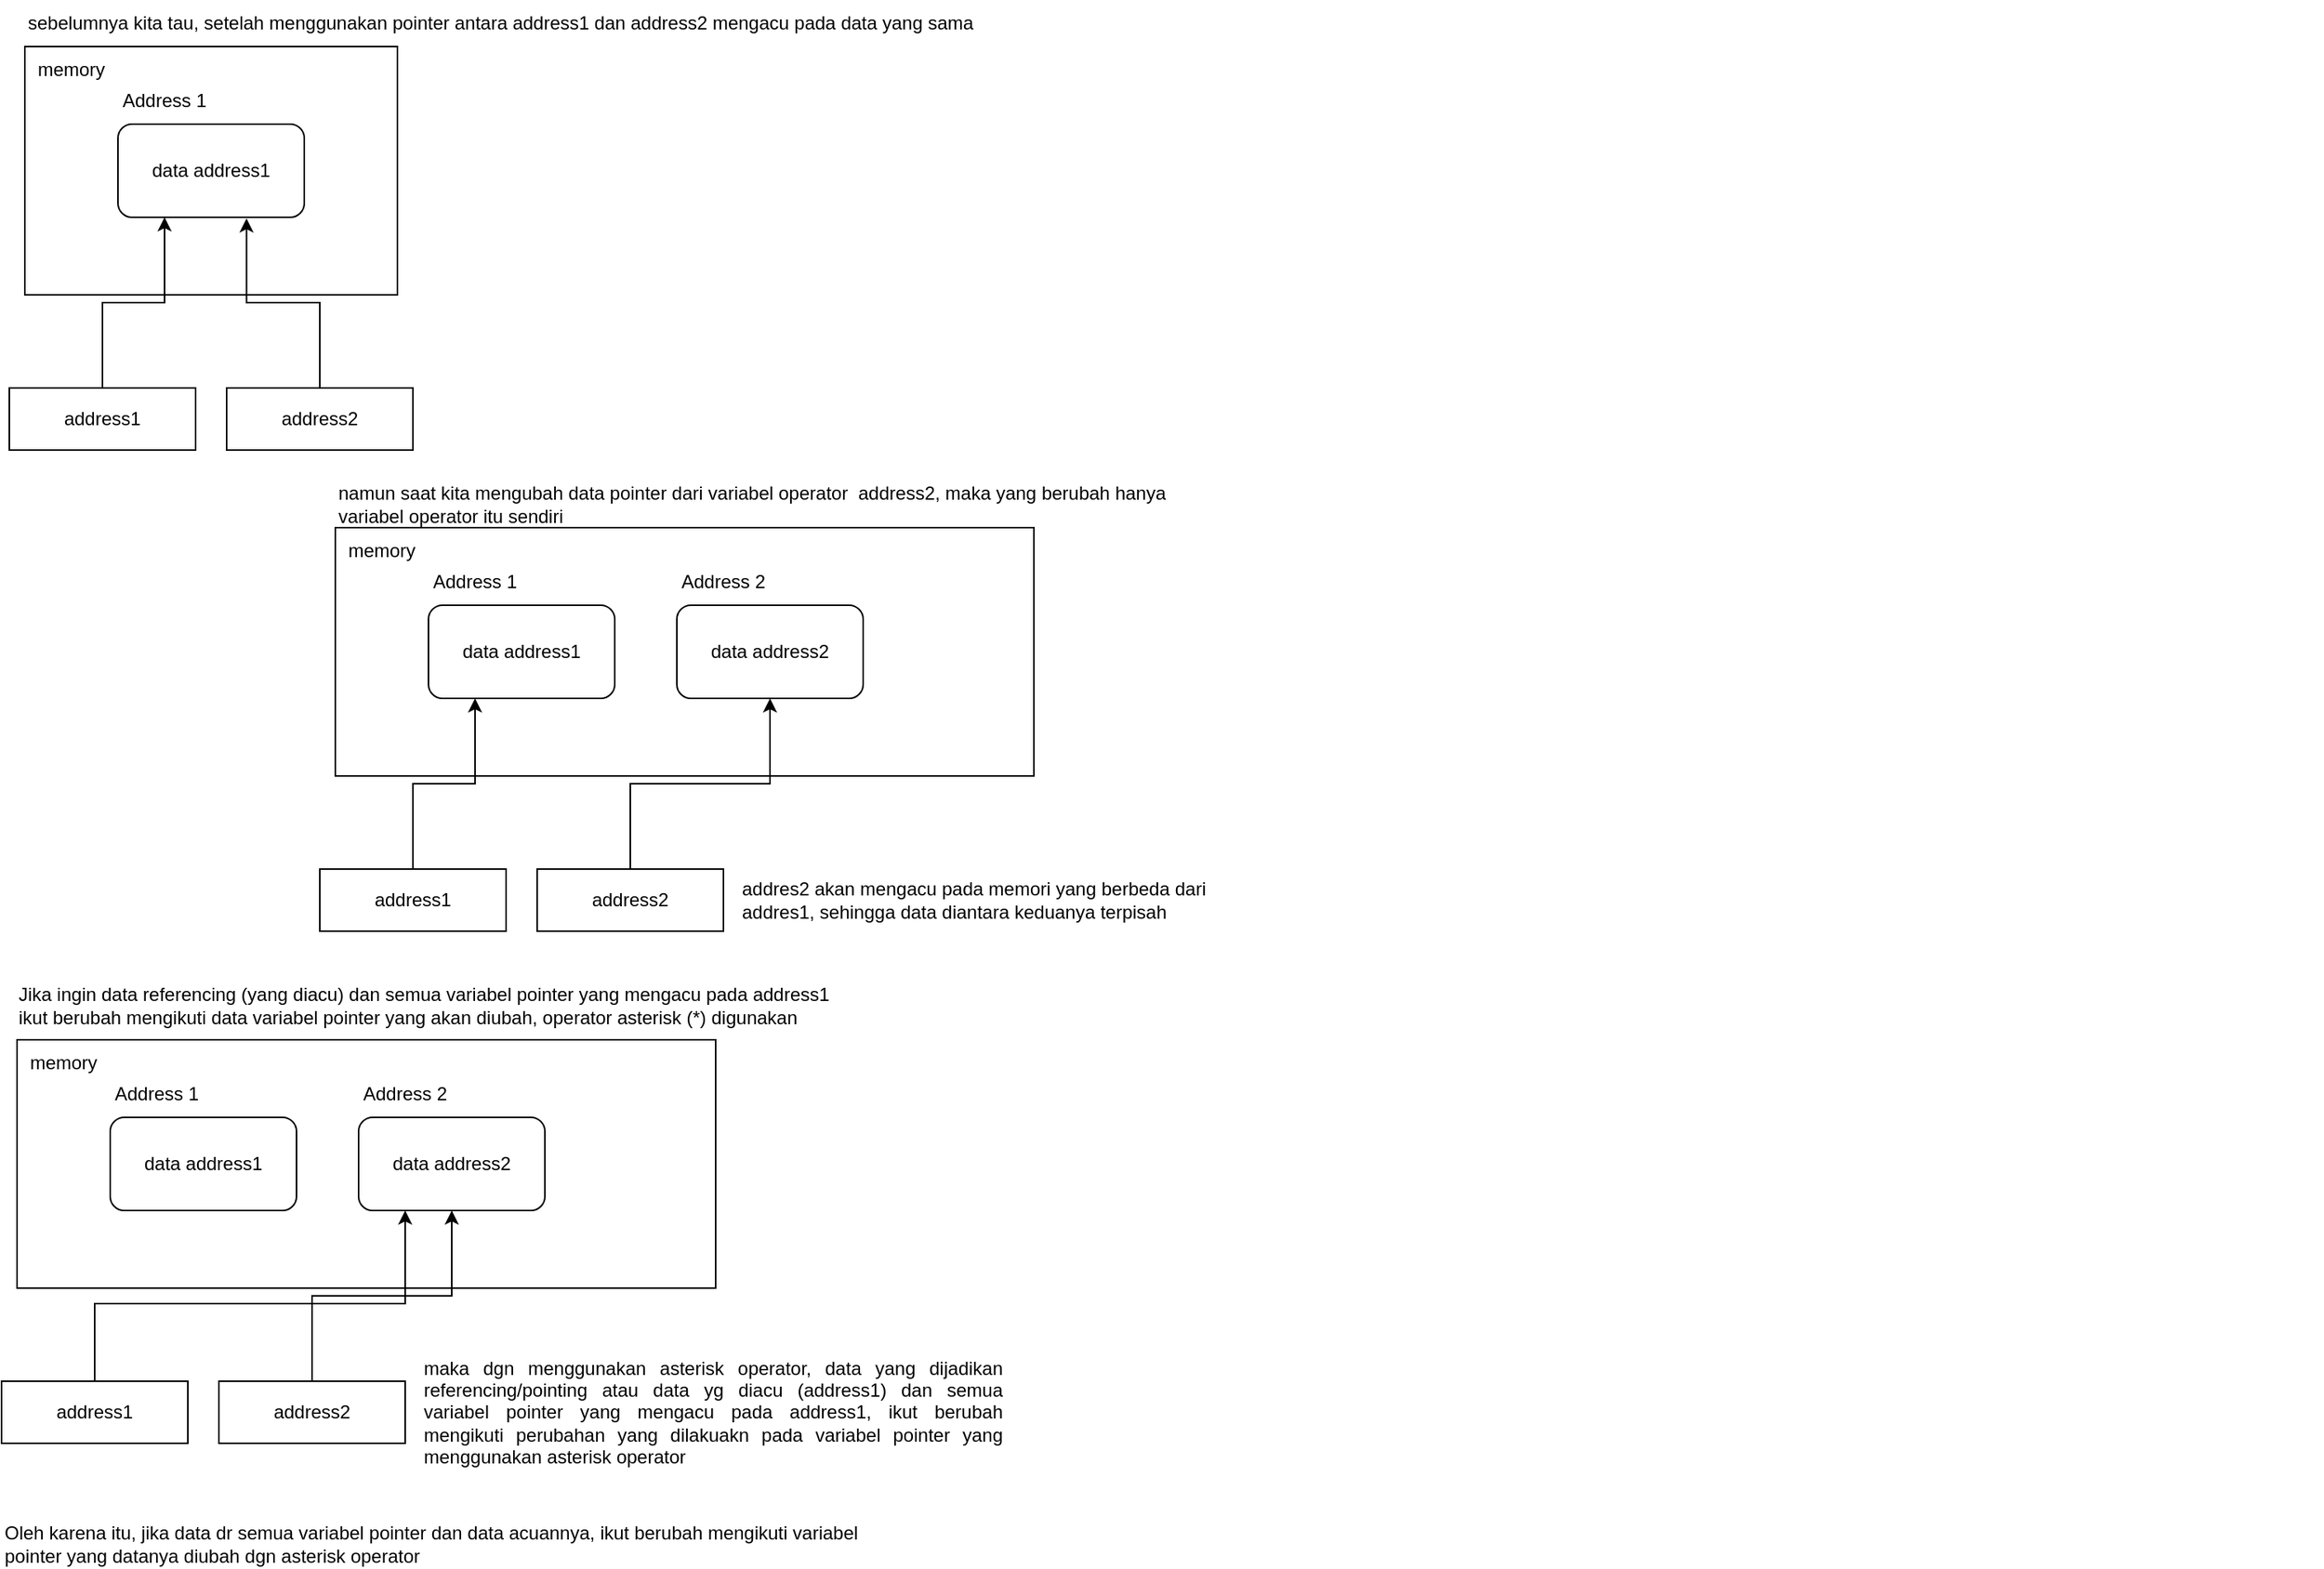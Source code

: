 <mxfile version="23.1.5" type="device">
  <diagram name="Page-1" id="kLgsvkJh8VGUmBWnNaNm">
    <mxGraphModel dx="1016" dy="654" grid="1" gridSize="10" guides="1" tooltips="1" connect="1" arrows="1" fold="1" page="1" pageScale="1" pageWidth="850" pageHeight="1100" math="0" shadow="0">
      <root>
        <mxCell id="0" />
        <mxCell id="1" parent="0" />
        <mxCell id="AR9AwQ-yE12MvKs_c4bh-2" value="" style="rounded=0;whiteSpace=wrap;html=1;" vertex="1" parent="1">
          <mxGeometry x="40" y="80" width="240" height="160" as="geometry" />
        </mxCell>
        <mxCell id="AR9AwQ-yE12MvKs_c4bh-3" value="data address1" style="rounded=1;whiteSpace=wrap;html=1;" vertex="1" parent="1">
          <mxGeometry x="100" y="130" width="120" height="60" as="geometry" />
        </mxCell>
        <mxCell id="AR9AwQ-yE12MvKs_c4bh-4" value="Address 1" style="text;html=1;align=center;verticalAlign=middle;whiteSpace=wrap;rounded=0;" vertex="1" parent="1">
          <mxGeometry x="100" y="100" width="60" height="30" as="geometry" />
        </mxCell>
        <mxCell id="AR9AwQ-yE12MvKs_c4bh-5" value="memory" style="text;html=1;align=center;verticalAlign=middle;whiteSpace=wrap;rounded=0;" vertex="1" parent="1">
          <mxGeometry x="40" y="80" width="60" height="30" as="geometry" />
        </mxCell>
        <mxCell id="AR9AwQ-yE12MvKs_c4bh-6" value="sebelumnya kita tau, setelah menggunakan pointer antara address1 dan address2 mengacu pada data yang sama" style="text;html=1;align=left;verticalAlign=middle;whiteSpace=wrap;rounded=0;" vertex="1" parent="1">
          <mxGeometry x="40" y="50" width="1280" height="30" as="geometry" />
        </mxCell>
        <mxCell id="AR9AwQ-yE12MvKs_c4bh-9" style="edgeStyle=orthogonalEdgeStyle;rounded=0;orthogonalLoop=1;jettySize=auto;html=1;entryX=0.25;entryY=1;entryDx=0;entryDy=0;" edge="1" parent="1" source="AR9AwQ-yE12MvKs_c4bh-7" target="AR9AwQ-yE12MvKs_c4bh-3">
          <mxGeometry relative="1" as="geometry" />
        </mxCell>
        <mxCell id="AR9AwQ-yE12MvKs_c4bh-7" value="address1" style="rounded=0;whiteSpace=wrap;html=1;" vertex="1" parent="1">
          <mxGeometry x="30" y="300" width="120" height="40" as="geometry" />
        </mxCell>
        <mxCell id="AR9AwQ-yE12MvKs_c4bh-8" value="address2" style="rounded=0;whiteSpace=wrap;html=1;" vertex="1" parent="1">
          <mxGeometry x="170" y="300" width="120" height="40" as="geometry" />
        </mxCell>
        <mxCell id="AR9AwQ-yE12MvKs_c4bh-10" style="edgeStyle=orthogonalEdgeStyle;rounded=0;orthogonalLoop=1;jettySize=auto;html=1;entryX=0.69;entryY=1.012;entryDx=0;entryDy=0;entryPerimeter=0;" edge="1" parent="1" source="AR9AwQ-yE12MvKs_c4bh-8" target="AR9AwQ-yE12MvKs_c4bh-3">
          <mxGeometry relative="1" as="geometry" />
        </mxCell>
        <mxCell id="AR9AwQ-yE12MvKs_c4bh-11" value="" style="rounded=0;whiteSpace=wrap;html=1;" vertex="1" parent="1">
          <mxGeometry x="240" y="390" width="450" height="160" as="geometry" />
        </mxCell>
        <mxCell id="AR9AwQ-yE12MvKs_c4bh-12" value="data address1" style="rounded=1;whiteSpace=wrap;html=1;" vertex="1" parent="1">
          <mxGeometry x="300" y="440" width="120" height="60" as="geometry" />
        </mxCell>
        <mxCell id="AR9AwQ-yE12MvKs_c4bh-13" value="Address 1" style="text;html=1;align=center;verticalAlign=middle;whiteSpace=wrap;rounded=0;" vertex="1" parent="1">
          <mxGeometry x="300" y="410" width="60" height="30" as="geometry" />
        </mxCell>
        <mxCell id="AR9AwQ-yE12MvKs_c4bh-14" value="memory" style="text;html=1;align=center;verticalAlign=middle;whiteSpace=wrap;rounded=0;" vertex="1" parent="1">
          <mxGeometry x="240" y="390" width="60" height="30" as="geometry" />
        </mxCell>
        <mxCell id="AR9AwQ-yE12MvKs_c4bh-15" value="namun saat kita mengubah data pointer dari variabel operator&amp;nbsp; address2, maka yang berubah hanya&lt;br&gt;variabel operator itu sendiri" style="text;html=1;align=left;verticalAlign=middle;whiteSpace=wrap;rounded=0;" vertex="1" parent="1">
          <mxGeometry x="240" y="360" width="1280" height="30" as="geometry" />
        </mxCell>
        <mxCell id="AR9AwQ-yE12MvKs_c4bh-16" style="edgeStyle=orthogonalEdgeStyle;rounded=0;orthogonalLoop=1;jettySize=auto;html=1;entryX=0.25;entryY=1;entryDx=0;entryDy=0;" edge="1" parent="1" source="AR9AwQ-yE12MvKs_c4bh-17" target="AR9AwQ-yE12MvKs_c4bh-12">
          <mxGeometry relative="1" as="geometry" />
        </mxCell>
        <mxCell id="AR9AwQ-yE12MvKs_c4bh-17" value="address1" style="rounded=0;whiteSpace=wrap;html=1;" vertex="1" parent="1">
          <mxGeometry x="230" y="610" width="120" height="40" as="geometry" />
        </mxCell>
        <mxCell id="AR9AwQ-yE12MvKs_c4bh-22" style="edgeStyle=orthogonalEdgeStyle;rounded=0;orthogonalLoop=1;jettySize=auto;html=1;entryX=0.5;entryY=1;entryDx=0;entryDy=0;" edge="1" parent="1" source="AR9AwQ-yE12MvKs_c4bh-18" target="AR9AwQ-yE12MvKs_c4bh-20">
          <mxGeometry relative="1" as="geometry" />
        </mxCell>
        <mxCell id="AR9AwQ-yE12MvKs_c4bh-18" value="address2" style="rounded=0;whiteSpace=wrap;html=1;" vertex="1" parent="1">
          <mxGeometry x="370" y="610" width="120" height="40" as="geometry" />
        </mxCell>
        <mxCell id="AR9AwQ-yE12MvKs_c4bh-20" value="data address2" style="rounded=1;whiteSpace=wrap;html=1;" vertex="1" parent="1">
          <mxGeometry x="460" y="440" width="120" height="60" as="geometry" />
        </mxCell>
        <mxCell id="AR9AwQ-yE12MvKs_c4bh-21" value="Address 2" style="text;html=1;align=center;verticalAlign=middle;whiteSpace=wrap;rounded=0;" vertex="1" parent="1">
          <mxGeometry x="460" y="410" width="60" height="30" as="geometry" />
        </mxCell>
        <mxCell id="AR9AwQ-yE12MvKs_c4bh-23" value="addres2 akan mengacu pada memori yang berbeda dari addres1, sehingga data diantara keduanya terpisah" style="text;html=1;align=left;verticalAlign=middle;whiteSpace=wrap;rounded=0;" vertex="1" parent="1">
          <mxGeometry x="500" y="615" width="340" height="30" as="geometry" />
        </mxCell>
        <mxCell id="AR9AwQ-yE12MvKs_c4bh-24" value="" style="rounded=0;whiteSpace=wrap;html=1;" vertex="1" parent="1">
          <mxGeometry x="35" y="720" width="450" height="160" as="geometry" />
        </mxCell>
        <mxCell id="AR9AwQ-yE12MvKs_c4bh-25" value="data address1" style="rounded=1;whiteSpace=wrap;html=1;" vertex="1" parent="1">
          <mxGeometry x="95" y="770" width="120" height="60" as="geometry" />
        </mxCell>
        <mxCell id="AR9AwQ-yE12MvKs_c4bh-26" value="Address 1" style="text;html=1;align=center;verticalAlign=middle;whiteSpace=wrap;rounded=0;" vertex="1" parent="1">
          <mxGeometry x="95" y="740" width="60" height="30" as="geometry" />
        </mxCell>
        <mxCell id="AR9AwQ-yE12MvKs_c4bh-27" value="memory" style="text;html=1;align=center;verticalAlign=middle;whiteSpace=wrap;rounded=0;" vertex="1" parent="1">
          <mxGeometry x="35" y="720" width="60" height="30" as="geometry" />
        </mxCell>
        <mxCell id="AR9AwQ-yE12MvKs_c4bh-38" style="edgeStyle=orthogonalEdgeStyle;rounded=0;orthogonalLoop=1;jettySize=auto;html=1;entryX=0.25;entryY=1;entryDx=0;entryDy=0;" edge="1" parent="1" source="AR9AwQ-yE12MvKs_c4bh-29" target="AR9AwQ-yE12MvKs_c4bh-32">
          <mxGeometry relative="1" as="geometry">
            <Array as="points">
              <mxPoint x="85" y="890" />
              <mxPoint x="285" y="890" />
            </Array>
          </mxGeometry>
        </mxCell>
        <mxCell id="AR9AwQ-yE12MvKs_c4bh-29" value="address1" style="rounded=0;whiteSpace=wrap;html=1;" vertex="1" parent="1">
          <mxGeometry x="25" y="940" width="120" height="40" as="geometry" />
        </mxCell>
        <mxCell id="AR9AwQ-yE12MvKs_c4bh-30" style="edgeStyle=orthogonalEdgeStyle;rounded=0;orthogonalLoop=1;jettySize=auto;html=1;entryX=0.5;entryY=1;entryDx=0;entryDy=0;" edge="1" parent="1" source="AR9AwQ-yE12MvKs_c4bh-31" target="AR9AwQ-yE12MvKs_c4bh-32">
          <mxGeometry relative="1" as="geometry" />
        </mxCell>
        <mxCell id="AR9AwQ-yE12MvKs_c4bh-31" value="address2" style="rounded=0;whiteSpace=wrap;html=1;" vertex="1" parent="1">
          <mxGeometry x="165" y="940" width="120" height="40" as="geometry" />
        </mxCell>
        <mxCell id="AR9AwQ-yE12MvKs_c4bh-32" value="data address2" style="rounded=1;whiteSpace=wrap;html=1;" vertex="1" parent="1">
          <mxGeometry x="255" y="770" width="120" height="60" as="geometry" />
        </mxCell>
        <mxCell id="AR9AwQ-yE12MvKs_c4bh-33" value="Address 2" style="text;html=1;align=center;verticalAlign=middle;whiteSpace=wrap;rounded=0;" vertex="1" parent="1">
          <mxGeometry x="255" y="740" width="60" height="30" as="geometry" />
        </mxCell>
        <mxCell id="AR9AwQ-yE12MvKs_c4bh-34" value="&lt;div style=&quot;text-align: justify;&quot;&gt;&lt;span style=&quot;background-color: initial;&quot;&gt;maka dgn menggunakan asterisk operator, data yang dijadikan referencing/pointing atau data yg diacu (address1) dan semua variabel pointer yang mengacu pada address1, ikut berubah mengikuti perubahan yang dilakuakn pada variabel pointer yang menggunakan asterisk operator&amp;nbsp;&lt;/span&gt;&lt;/div&gt;" style="text;html=1;align=left;verticalAlign=middle;whiteSpace=wrap;rounded=0;" vertex="1" parent="1">
          <mxGeometry x="295" y="945" width="375" height="30" as="geometry" />
        </mxCell>
        <mxCell id="AR9AwQ-yE12MvKs_c4bh-36" value="Jika ingin data referencing (yang diacu) dan semua variabel pointer yang mengacu pada address1 ikut berubah mengikuti data variabel pointer yang akan diubah, operator asterisk (*) digunakan" style="text;html=1;align=left;verticalAlign=middle;whiteSpace=wrap;rounded=0;" vertex="1" parent="1">
          <mxGeometry x="34" y="683" width="545" height="30" as="geometry" />
        </mxCell>
        <mxCell id="AR9AwQ-yE12MvKs_c4bh-41" value="&lt;div style=&quot;&quot;&gt;&lt;span style=&quot;background-color: initial;&quot;&gt;Oleh karena itu, jika data dr semua variabel pointer dan data acuannya, ikut berubah mengikuti variabel pointer yang datanya diubah dgn asterisk operator&lt;/span&gt;&lt;/div&gt;" style="text;html=1;align=left;verticalAlign=middle;whiteSpace=wrap;rounded=0;" vertex="1" parent="1">
          <mxGeometry x="25" y="1030" width="585" height="30" as="geometry" />
        </mxCell>
      </root>
    </mxGraphModel>
  </diagram>
</mxfile>
